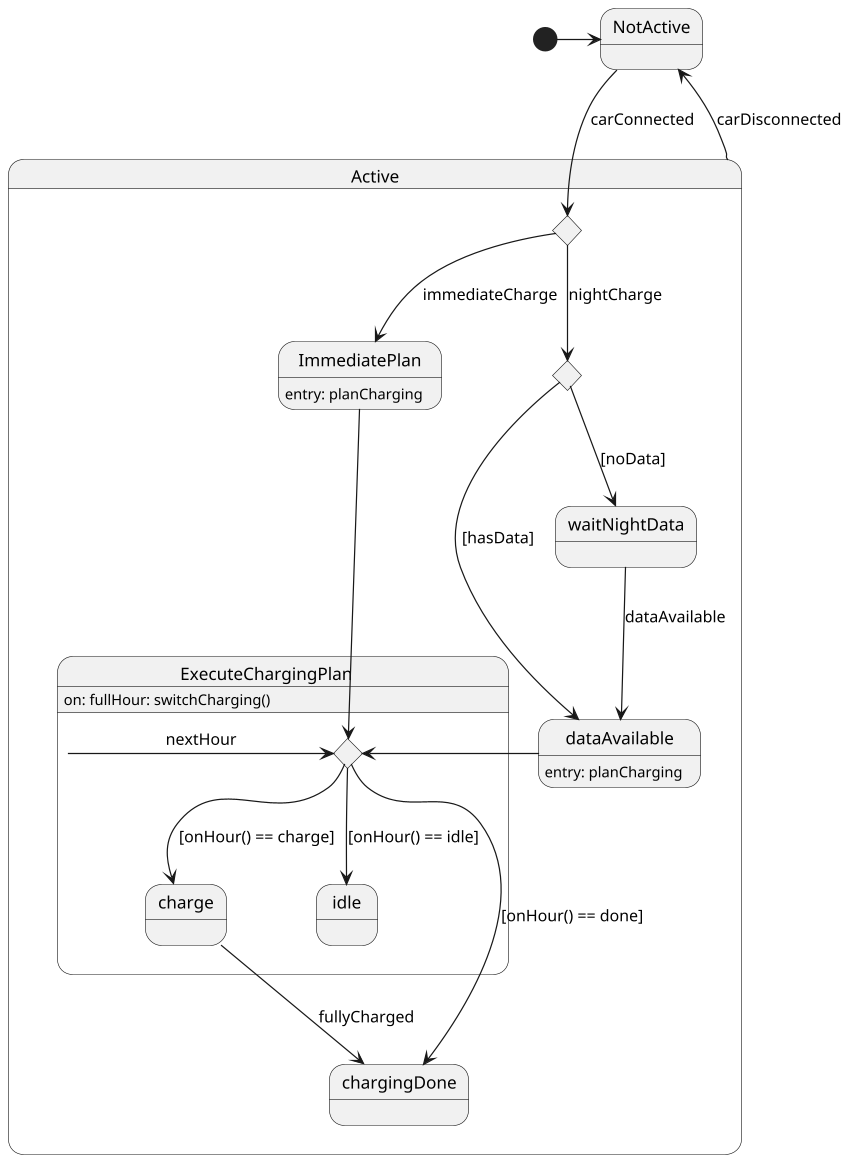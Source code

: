 @startuml
'https://plantuml.com/state-diagram

scale 850 width
[*] -right-> na

state "NotActive" as na

state "Active" as ac {

    state when <<choice>>

    state "ImmediatePlan" as dp {
        dp: entry: planCharging
    }

    state isav <<choice>>
    state "waitNightData" as wd
    state "dataAvailable" as da
        da: entry: planCharging
    isav --> wd : [noData]
    isav --> da : [hasData]
    wd --> da : dataAvailable

    state "ExecuteChargingPlan" as xc {
        xc: on: fullHour: switchCharging()
        state isch <<choice>>
        state "charge" as ch
        state "idle" as id
        xc -left-> isch : nextHour
    }

    state "chargingDone" as done

    isch --> ch : [onHour() == charge]
    isch --> id : [onHour() == idle]
    isch --> done : [onHour() == done]

}
na --> when : carConnected
when --> dp : immediateCharge
when --> isav : nightCharge
dp --> isch
da -right-> isch
ac --> na : carDisconnected
ch --> done : fullyCharged

@enduml